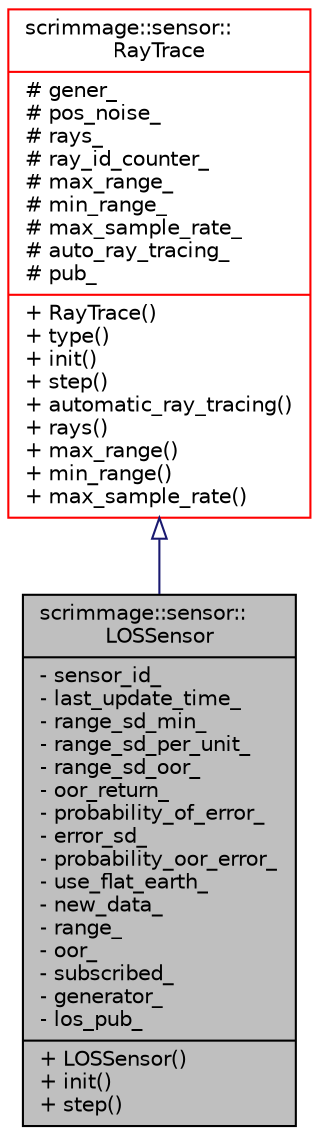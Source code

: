 digraph "scrimmage::sensor::LOSSensor"
{
 // LATEX_PDF_SIZE
  edge [fontname="Helvetica",fontsize="10",labelfontname="Helvetica",labelfontsize="10"];
  node [fontname="Helvetica",fontsize="10",shape=record];
  Node1 [label="{scrimmage::sensor::\lLOSSensor\n|- sensor_id_\l- last_update_time_\l- range_sd_min_\l- range_sd_per_unit_\l- range_sd_oor_\l- oor_return_\l- probability_of_error_\l- error_sd_\l- probability_oor_error_\l- use_flat_earth_\l- new_data_\l- range_\l- oor_\l- subscribed_\l- generator_\l- los_pub_\l|+ LOSSensor()\l+ init()\l+ step()\l}",height=0.2,width=0.4,color="black", fillcolor="grey75", style="filled", fontcolor="black",tooltip=" "];
  Node2 -> Node1 [dir="back",color="midnightblue",fontsize="10",style="solid",arrowtail="onormal",fontname="Helvetica"];
  Node2 [label="{scrimmage::sensor::\lRayTrace\n|# gener_\l# pos_noise_\l# rays_\l# ray_id_counter_\l# max_range_\l# min_range_\l# max_sample_rate_\l# auto_ray_tracing_\l# pub_\l|+ RayTrace()\l+ type()\l+ init()\l+ step()\l+ automatic_ray_tracing()\l+ rays()\l+ max_range()\l+ min_range()\l+ max_sample_rate()\l}",height=0.2,width=0.4,color="red", fillcolor="white", style="filled",URL="$classscrimmage_1_1sensor_1_1RayTrace.html",tooltip=" "];
}
